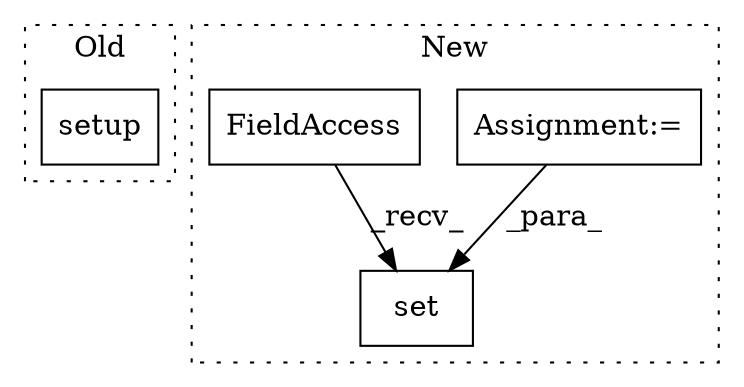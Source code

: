 digraph G {
subgraph cluster0 {
1 [label="setup" a="32" s="525,549" l="6,1" shape="box"];
label = "Old";
style="dotted";
}
subgraph cluster1 {
2 [label="set" a="32" s="470,490" l="4,1" shape="box"];
3 [label="Assignment:=" a="7" s="382" l="1" shape="box"];
4 [label="FieldAccess" a="22" s="453" l="16" shape="box"];
label = "New";
style="dotted";
}
3 -> 2 [label="_para_"];
4 -> 2 [label="_recv_"];
}